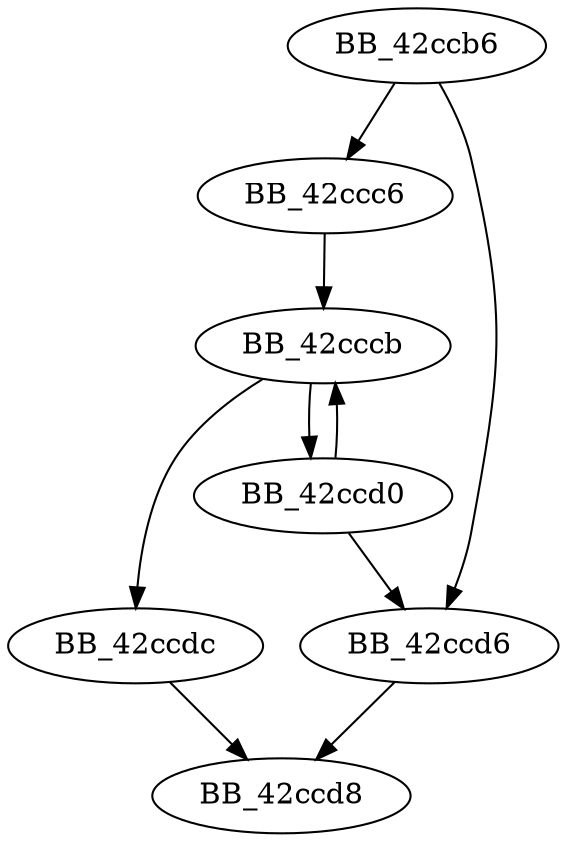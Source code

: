 DiGraph unknown_libname_34{
BB_42ccb6->BB_42ccc6
BB_42ccb6->BB_42ccd6
BB_42ccc6->BB_42cccb
BB_42cccb->BB_42ccd0
BB_42cccb->BB_42ccdc
BB_42ccd0->BB_42cccb
BB_42ccd0->BB_42ccd6
BB_42ccd6->BB_42ccd8
BB_42ccdc->BB_42ccd8
}
